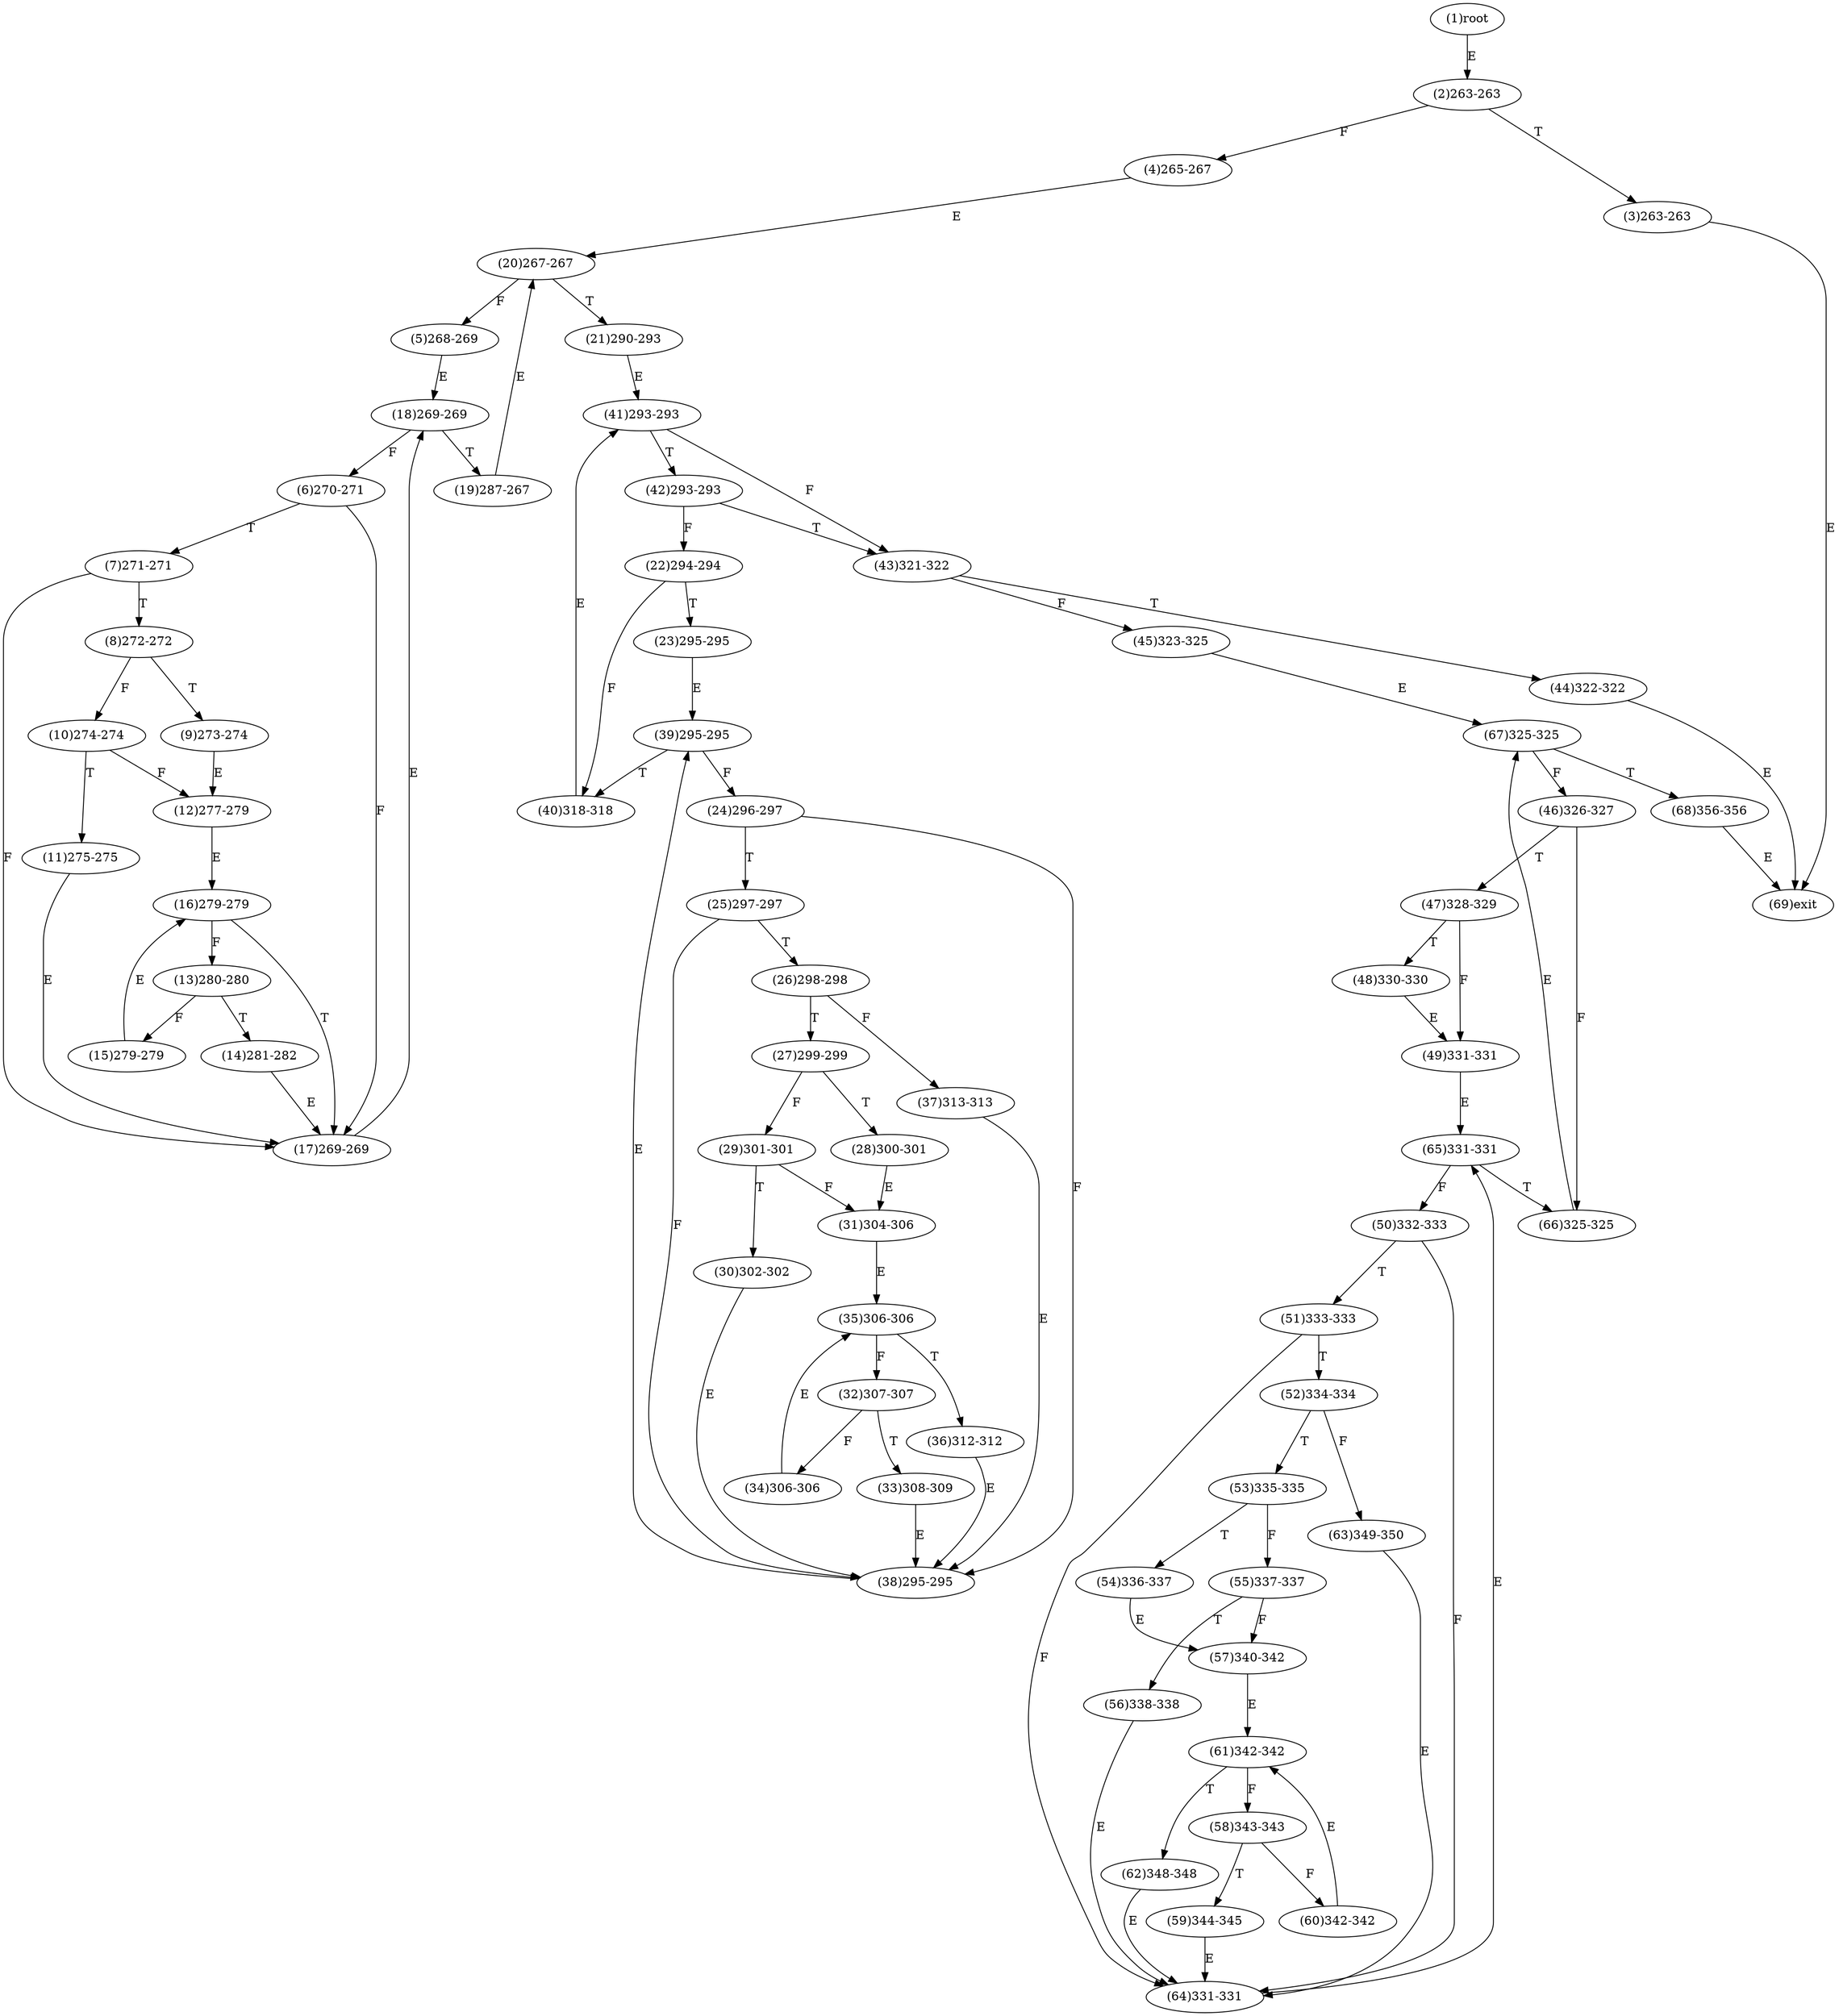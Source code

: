 digraph "" { 
1[ label="(1)root"];
2[ label="(2)263-263"];
3[ label="(3)263-263"];
4[ label="(4)265-267"];
5[ label="(5)268-269"];
6[ label="(6)270-271"];
7[ label="(7)271-271"];
8[ label="(8)272-272"];
9[ label="(9)273-274"];
10[ label="(10)274-274"];
11[ label="(11)275-275"];
12[ label="(12)277-279"];
13[ label="(13)280-280"];
14[ label="(14)281-282"];
15[ label="(15)279-279"];
17[ label="(17)269-269"];
16[ label="(16)279-279"];
19[ label="(19)287-267"];
18[ label="(18)269-269"];
21[ label="(21)290-293"];
20[ label="(20)267-267"];
23[ label="(23)295-295"];
22[ label="(22)294-294"];
25[ label="(25)297-297"];
24[ label="(24)296-297"];
27[ label="(27)299-299"];
26[ label="(26)298-298"];
29[ label="(29)301-301"];
28[ label="(28)300-301"];
31[ label="(31)304-306"];
30[ label="(30)302-302"];
34[ label="(34)306-306"];
35[ label="(35)306-306"];
32[ label="(32)307-307"];
33[ label="(33)308-309"];
38[ label="(38)295-295"];
39[ label="(39)295-295"];
36[ label="(36)312-312"];
37[ label="(37)313-313"];
42[ label="(42)293-293"];
43[ label="(43)321-322"];
40[ label="(40)318-318"];
41[ label="(41)293-293"];
46[ label="(46)326-327"];
47[ label="(47)328-329"];
44[ label="(44)322-322"];
45[ label="(45)323-325"];
51[ label="(51)333-333"];
50[ label="(50)332-333"];
49[ label="(49)331-331"];
48[ label="(48)330-330"];
55[ label="(55)337-337"];
54[ label="(54)336-337"];
53[ label="(53)335-335"];
52[ label="(52)334-334"];
59[ label="(59)344-345"];
58[ label="(58)343-343"];
57[ label="(57)340-342"];
56[ label="(56)338-338"];
63[ label="(63)349-350"];
62[ label="(62)348-348"];
61[ label="(61)342-342"];
60[ label="(60)342-342"];
68[ label="(68)356-356"];
69[ label="(69)exit"];
64[ label="(64)331-331"];
65[ label="(65)331-331"];
66[ label="(66)325-325"];
67[ label="(67)325-325"];
1->2[ label="E"];
2->4[ label="F"];
2->3[ label="T"];
3->69[ label="E"];
4->20[ label="E"];
5->18[ label="E"];
6->17[ label="F"];
6->7[ label="T"];
7->17[ label="F"];
7->8[ label="T"];
8->10[ label="F"];
8->9[ label="T"];
9->12[ label="E"];
10->12[ label="F"];
10->11[ label="T"];
11->17[ label="E"];
12->16[ label="E"];
13->15[ label="F"];
13->14[ label="T"];
14->17[ label="E"];
15->16[ label="E"];
16->13[ label="F"];
16->17[ label="T"];
17->18[ label="E"];
18->6[ label="F"];
18->19[ label="T"];
19->20[ label="E"];
20->5[ label="F"];
20->21[ label="T"];
21->41[ label="E"];
22->40[ label="F"];
22->23[ label="T"];
23->39[ label="E"];
24->38[ label="F"];
24->25[ label="T"];
25->38[ label="F"];
25->26[ label="T"];
26->37[ label="F"];
26->27[ label="T"];
27->29[ label="F"];
27->28[ label="T"];
28->31[ label="E"];
29->31[ label="F"];
29->30[ label="T"];
30->38[ label="E"];
31->35[ label="E"];
32->34[ label="F"];
32->33[ label="T"];
33->38[ label="E"];
34->35[ label="E"];
35->32[ label="F"];
35->36[ label="T"];
36->38[ label="E"];
37->38[ label="E"];
38->39[ label="E"];
39->24[ label="F"];
39->40[ label="T"];
40->41[ label="E"];
41->43[ label="F"];
41->42[ label="T"];
42->22[ label="F"];
42->43[ label="T"];
43->45[ label="F"];
43->44[ label="T"];
44->69[ label="E"];
45->67[ label="E"];
46->66[ label="F"];
46->47[ label="T"];
47->49[ label="F"];
47->48[ label="T"];
48->49[ label="E"];
49->65[ label="E"];
50->64[ label="F"];
50->51[ label="T"];
51->64[ label="F"];
51->52[ label="T"];
52->63[ label="F"];
52->53[ label="T"];
53->55[ label="F"];
53->54[ label="T"];
54->57[ label="E"];
55->57[ label="F"];
55->56[ label="T"];
56->64[ label="E"];
57->61[ label="E"];
58->60[ label="F"];
58->59[ label="T"];
59->64[ label="E"];
60->61[ label="E"];
61->58[ label="F"];
61->62[ label="T"];
62->64[ label="E"];
63->64[ label="E"];
64->65[ label="E"];
65->50[ label="F"];
65->66[ label="T"];
66->67[ label="E"];
67->46[ label="F"];
67->68[ label="T"];
68->69[ label="E"];
}